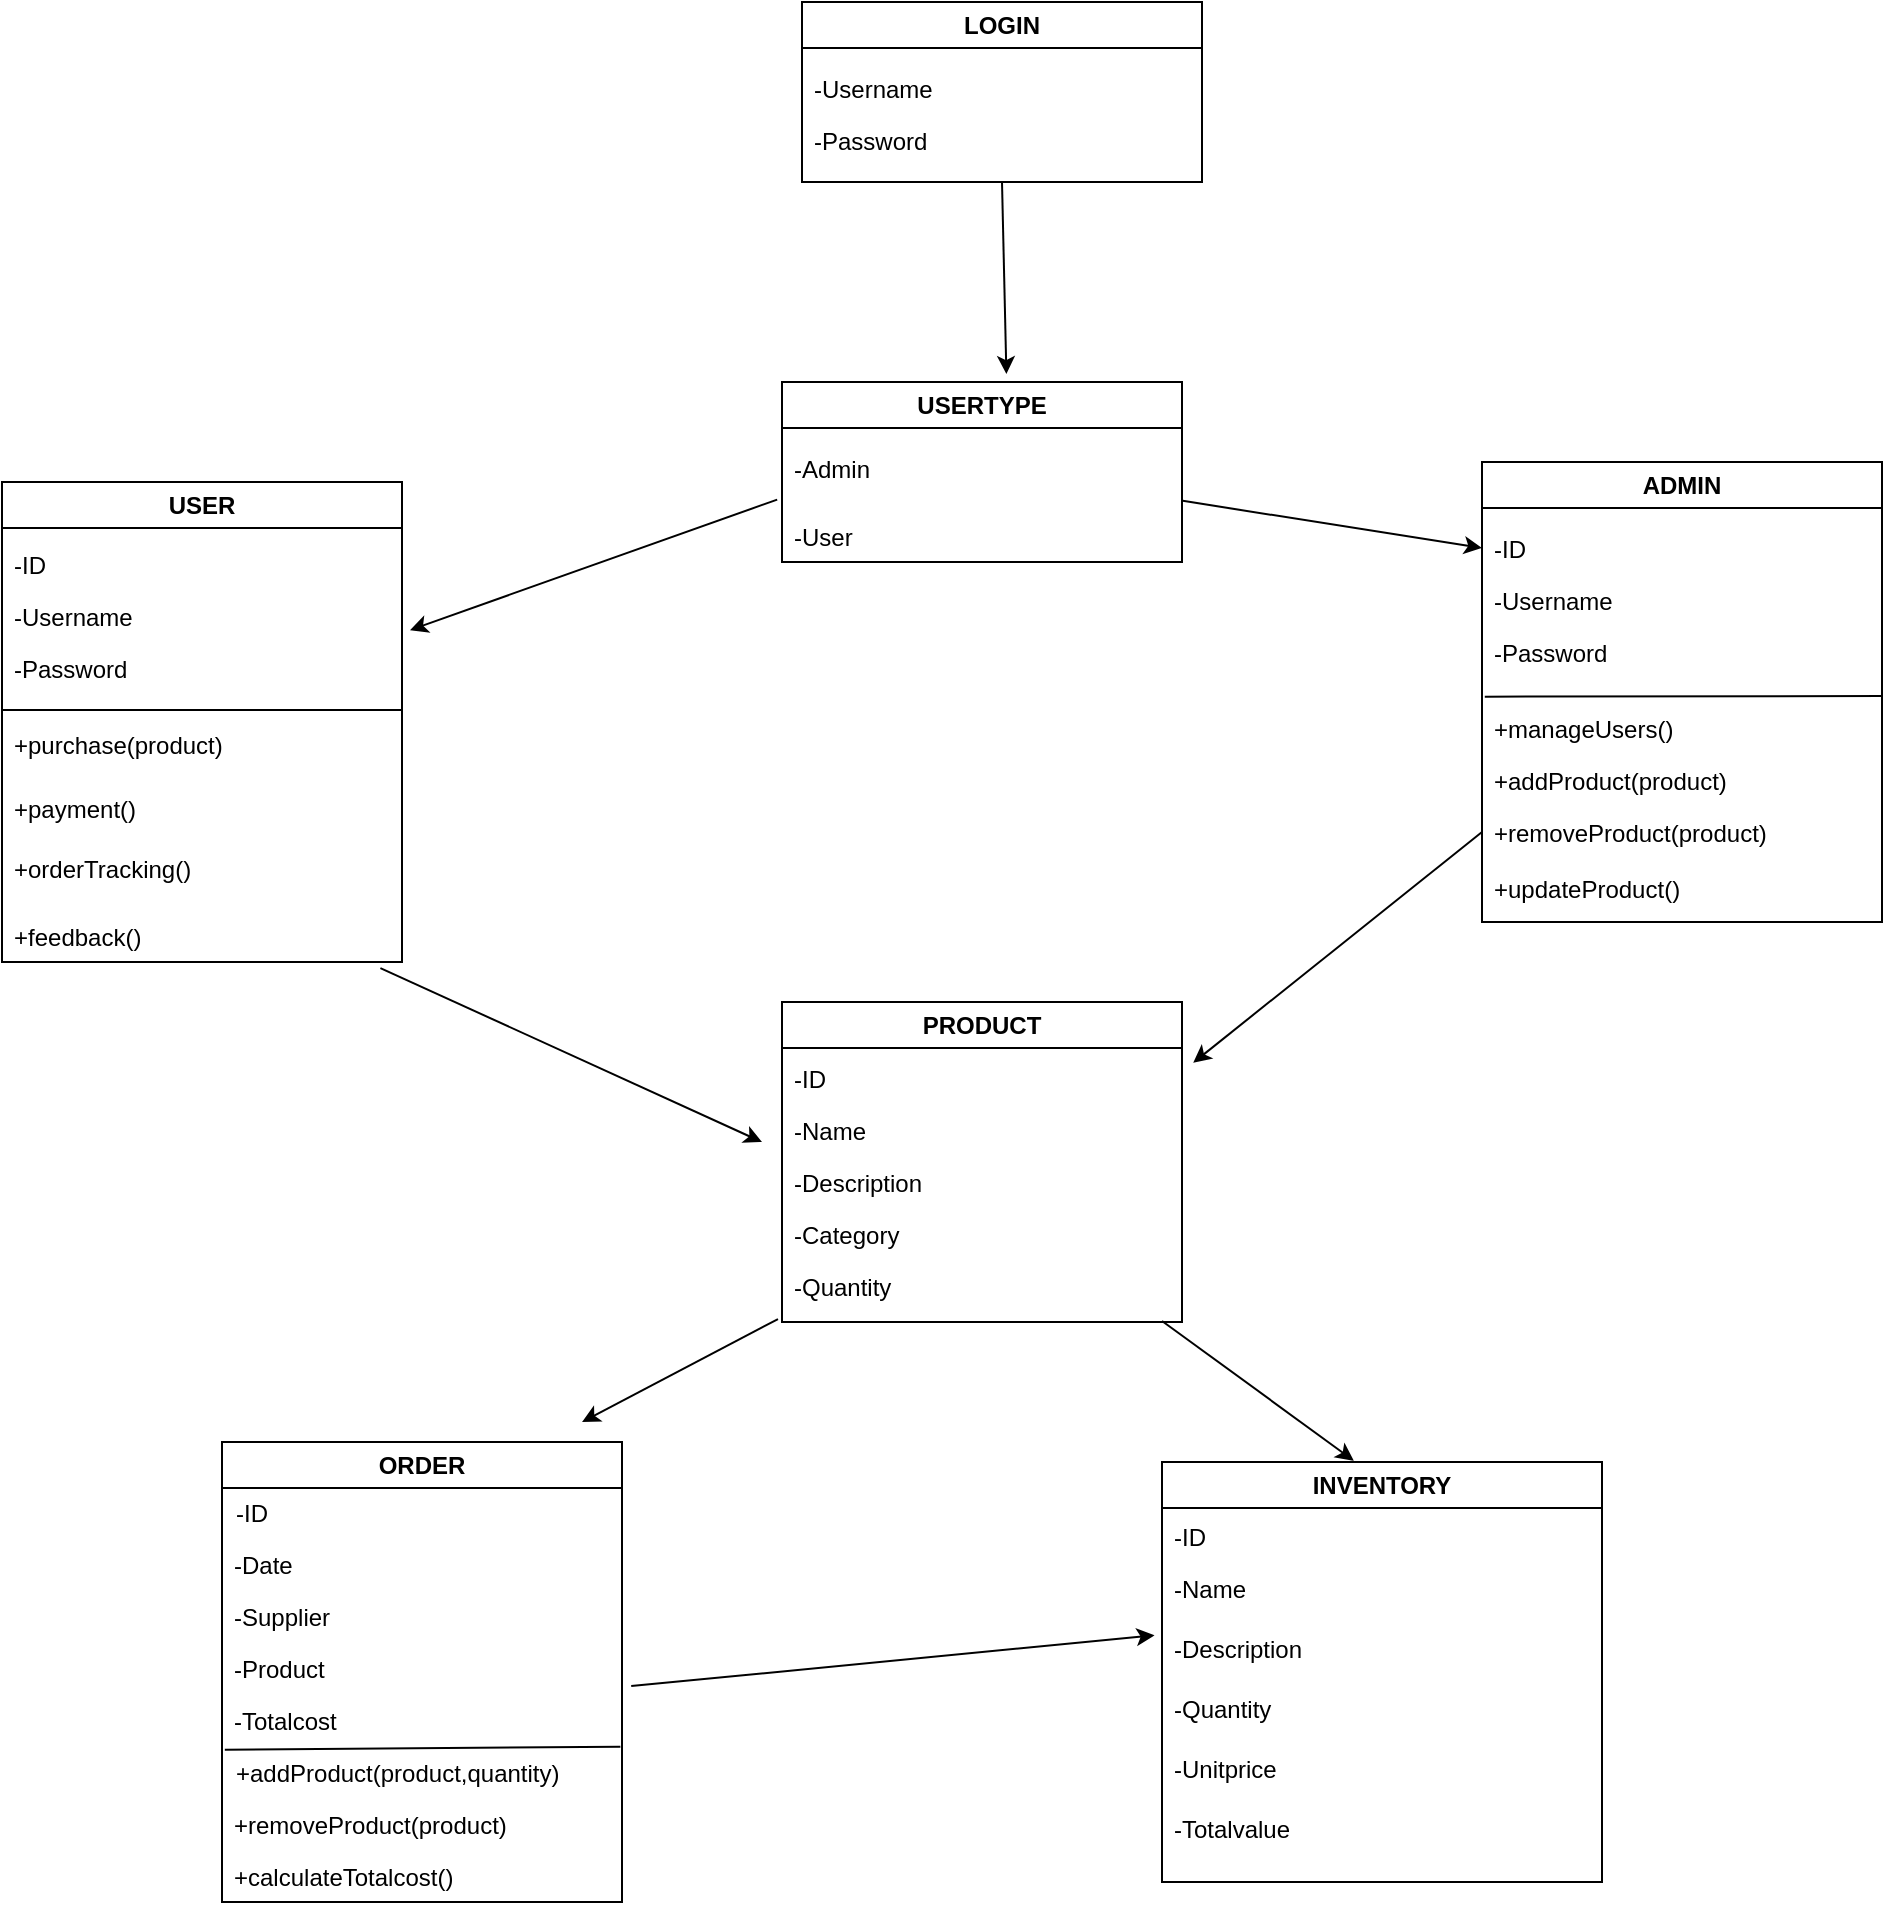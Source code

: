 <mxfile version="24.7.4">
  <diagram id="C5RBs43oDa-KdzZeNtuy" name="Page-1">
    <mxGraphModel dx="2150" dy="928" grid="1" gridSize="10" guides="1" tooltips="1" connect="1" arrows="1" fold="1" page="1" pageScale="1" pageWidth="827" pageHeight="1169" math="0" shadow="0">
      <root>
        <mxCell id="WIyWlLk6GJQsqaUBKTNV-0" />
        <mxCell id="WIyWlLk6GJQsqaUBKTNV-1" parent="WIyWlLk6GJQsqaUBKTNV-0" />
        <mxCell id="9WFkH6aLgxRAO_pJDuN7-1" value="ORDER" style="swimlane;whiteSpace=wrap;html=1;" parent="WIyWlLk6GJQsqaUBKTNV-1" vertex="1">
          <mxGeometry x="380" y="750" width="200" height="230" as="geometry" />
        </mxCell>
        <mxCell id="9WFkH6aLgxRAO_pJDuN7-4" value="-ID" style="text;align=left;verticalAlign=top;spacingLeft=4;spacingRight=4;overflow=hidden;rotatable=0;points=[[0,0.5],[1,0.5]];portConstraint=eastwest;" parent="9WFkH6aLgxRAO_pJDuN7-1" vertex="1">
          <mxGeometry x="1" y="22" width="200" height="26" as="geometry" />
        </mxCell>
        <mxCell id="zkfFHV4jXpPFQw0GAbJ--21" value="-Date" style="text;align=left;verticalAlign=top;spacingLeft=4;spacingRight=4;overflow=hidden;rotatable=0;points=[[0,0.5],[1,0.5]];portConstraint=eastwest;rounded=0;shadow=0;html=0;" parent="9WFkH6aLgxRAO_pJDuN7-1" vertex="1">
          <mxGeometry y="48" width="200" height="26" as="geometry" />
        </mxCell>
        <mxCell id="zkfFHV4jXpPFQw0GAbJ--22" value="-Supplier" style="text;align=left;verticalAlign=top;spacingLeft=4;spacingRight=4;overflow=hidden;rotatable=0;points=[[0,0.5],[1,0.5]];portConstraint=eastwest;rounded=0;shadow=0;html=0;" parent="9WFkH6aLgxRAO_pJDuN7-1" vertex="1">
          <mxGeometry y="74" width="200" height="26" as="geometry" />
        </mxCell>
        <mxCell id="zkfFHV4jXpPFQw0GAbJ--25" value="-Product" style="text;align=left;verticalAlign=top;spacingLeft=4;spacingRight=4;overflow=hidden;rotatable=0;points=[[0,0.5],[1,0.5]];portConstraint=eastwest;" parent="9WFkH6aLgxRAO_pJDuN7-1" vertex="1">
          <mxGeometry y="100" width="200" height="26" as="geometry" />
        </mxCell>
        <mxCell id="zkfFHV4jXpPFQw0GAbJ--24" value="-Totalcost" style="text;align=left;verticalAlign=top;spacingLeft=4;spacingRight=4;overflow=hidden;rotatable=0;points=[[0,0.5],[1,0.5]];portConstraint=eastwest;" parent="9WFkH6aLgxRAO_pJDuN7-1" vertex="1">
          <mxGeometry y="126" width="200" height="26" as="geometry" />
        </mxCell>
        <mxCell id="9WFkH6aLgxRAO_pJDuN7-6" value="" style="endArrow=none;html=1;rounded=0;entryX=0.996;entryY=1.014;entryDx=0;entryDy=0;entryPerimeter=0;exitX=0.007;exitY=1.07;exitDx=0;exitDy=0;exitPerimeter=0;" parent="9WFkH6aLgxRAO_pJDuN7-1" source="zkfFHV4jXpPFQw0GAbJ--24" target="zkfFHV4jXpPFQw0GAbJ--24" edge="1">
          <mxGeometry width="50" height="50" relative="1" as="geometry">
            <mxPoint x="-320" y="200" as="sourcePoint" />
            <mxPoint x="-270" y="150" as="targetPoint" />
          </mxGeometry>
        </mxCell>
        <mxCell id="zkfFHV4jXpPFQw0GAbJ--20" value="+addProduct(product,quantity)" style="text;align=left;verticalAlign=top;spacingLeft=4;spacingRight=4;overflow=hidden;rotatable=0;points=[[0,0.5],[1,0.5]];portConstraint=eastwest;rounded=0;shadow=0;html=0;" parent="9WFkH6aLgxRAO_pJDuN7-1" vertex="1">
          <mxGeometry x="1" y="152" width="200" height="26" as="geometry" />
        </mxCell>
        <mxCell id="zkfFHV4jXpPFQw0GAbJ--19" value="+removeProduct(product)" style="text;align=left;verticalAlign=top;spacingLeft=4;spacingRight=4;overflow=hidden;rotatable=0;points=[[0,0.5],[1,0.5]];portConstraint=eastwest;rounded=0;shadow=0;html=0;" parent="9WFkH6aLgxRAO_pJDuN7-1" vertex="1">
          <mxGeometry y="178" width="200" height="26" as="geometry" />
        </mxCell>
        <mxCell id="zkfFHV4jXpPFQw0GAbJ--18" value="+calculateTotalcost()" style="text;align=left;verticalAlign=top;spacingLeft=4;spacingRight=4;overflow=hidden;rotatable=0;points=[[0,0.5],[1,0.5]];portConstraint=eastwest;" parent="9WFkH6aLgxRAO_pJDuN7-1" vertex="1">
          <mxGeometry y="204" width="200" height="26" as="geometry" />
        </mxCell>
        <mxCell id="9WFkH6aLgxRAO_pJDuN7-13" value="USER" style="swimlane;whiteSpace=wrap;html=1;" parent="WIyWlLk6GJQsqaUBKTNV-1" vertex="1">
          <mxGeometry x="270" y="270" width="200" height="240" as="geometry" />
        </mxCell>
        <mxCell id="9WFkH6aLgxRAO_pJDuN7-12" value="-Username" style="text;align=left;verticalAlign=top;spacingLeft=4;spacingRight=4;overflow=hidden;rotatable=0;points=[[0,0.5],[1,0.5]];portConstraint=eastwest;" parent="9WFkH6aLgxRAO_pJDuN7-13" vertex="1">
          <mxGeometry y="54" width="200" height="26" as="geometry" />
        </mxCell>
        <mxCell id="9WFkH6aLgxRAO_pJDuN7-14" value="-Password" style="text;align=left;verticalAlign=top;spacingLeft=4;spacingRight=4;overflow=hidden;rotatable=0;points=[[0,0.5],[1,0.5]];portConstraint=eastwest;" parent="9WFkH6aLgxRAO_pJDuN7-13" vertex="1">
          <mxGeometry y="80" width="200" height="26" as="geometry" />
        </mxCell>
        <mxCell id="zkfFHV4jXpPFQw0GAbJ--4" value="" style="line;html=1;strokeWidth=1;align=left;verticalAlign=middle;spacingTop=-1;spacingLeft=3;spacingRight=3;rotatable=0;labelPosition=right;points=[];portConstraint=eastwest;" parent="9WFkH6aLgxRAO_pJDuN7-13" vertex="1">
          <mxGeometry y="110" width="200" height="8" as="geometry" />
        </mxCell>
        <mxCell id="5utI4okHwp6a3SkT6icg-10" value="+purchase(product)" style="text;align=left;verticalAlign=top;spacingLeft=4;spacingRight=4;overflow=hidden;rotatable=0;points=[[0,0.5],[1,0.5]];portConstraint=eastwest;" vertex="1" parent="9WFkH6aLgxRAO_pJDuN7-13">
          <mxGeometry y="118" width="200" height="26" as="geometry" />
        </mxCell>
        <mxCell id="5utI4okHwp6a3SkT6icg-11" value="+orderTracking()" style="text;align=left;verticalAlign=top;spacingLeft=4;spacingRight=4;overflow=hidden;rotatable=0;points=[[0,0.5],[1,0.5]];portConstraint=eastwest;" vertex="1" parent="9WFkH6aLgxRAO_pJDuN7-13">
          <mxGeometry y="180" width="200" height="26" as="geometry" />
        </mxCell>
        <mxCell id="5utI4okHwp6a3SkT6icg-12" value="+payment()" style="text;align=left;verticalAlign=top;spacingLeft=4;spacingRight=4;overflow=hidden;rotatable=0;points=[[0,0.5],[1,0.5]];portConstraint=eastwest;" vertex="1" parent="9WFkH6aLgxRAO_pJDuN7-13">
          <mxGeometry y="150" width="200" height="26" as="geometry" />
        </mxCell>
        <mxCell id="5utI4okHwp6a3SkT6icg-15" value="-ID" style="text;align=left;verticalAlign=top;spacingLeft=4;spacingRight=4;overflow=hidden;rotatable=0;points=[[0,0.5],[1,0.5]];portConstraint=eastwest;" vertex="1" parent="9WFkH6aLgxRAO_pJDuN7-13">
          <mxGeometry y="28" width="200" height="26" as="geometry" />
        </mxCell>
        <mxCell id="5utI4okHwp6a3SkT6icg-16" value="+feedback()" style="text;align=left;verticalAlign=top;spacingLeft=4;spacingRight=4;overflow=hidden;rotatable=0;points=[[0,0.5],[1,0.5]];portConstraint=eastwest;" vertex="1" parent="9WFkH6aLgxRAO_pJDuN7-13">
          <mxGeometry y="214" width="200" height="26" as="geometry" />
        </mxCell>
        <mxCell id="9WFkH6aLgxRAO_pJDuN7-36" value="PRODUCT" style="swimlane;whiteSpace=wrap;html=1;" parent="WIyWlLk6GJQsqaUBKTNV-1" vertex="1">
          <mxGeometry x="660" y="530" width="200" height="160" as="geometry" />
        </mxCell>
        <mxCell id="zkfFHV4jXpPFQw0GAbJ--8" value="-ID" style="text;align=left;verticalAlign=top;spacingLeft=4;spacingRight=4;overflow=hidden;rotatable=0;points=[[0,0.5],[1,0.5]];portConstraint=eastwest;rounded=0;shadow=0;html=0;" parent="9WFkH6aLgxRAO_pJDuN7-36" vertex="1">
          <mxGeometry y="25" width="200" height="26" as="geometry" />
        </mxCell>
        <mxCell id="9WFkH6aLgxRAO_pJDuN7-37" value="-Name" style="text;align=left;verticalAlign=top;spacingLeft=4;spacingRight=4;overflow=hidden;rotatable=0;points=[[0,0.5],[1,0.5]];portConstraint=eastwest;rounded=0;shadow=0;html=0;" parent="9WFkH6aLgxRAO_pJDuN7-36" vertex="1">
          <mxGeometry y="51" width="200" height="26" as="geometry" />
        </mxCell>
        <mxCell id="9WFkH6aLgxRAO_pJDuN7-38" value="-Description" style="text;align=left;verticalAlign=top;spacingLeft=4;spacingRight=4;overflow=hidden;rotatable=0;points=[[0,0.5],[1,0.5]];portConstraint=eastwest;rounded=0;shadow=0;html=0;" parent="9WFkH6aLgxRAO_pJDuN7-36" vertex="1">
          <mxGeometry y="77" width="200" height="26" as="geometry" />
        </mxCell>
        <mxCell id="9WFkH6aLgxRAO_pJDuN7-39" value="-Category" style="text;align=left;verticalAlign=top;spacingLeft=4;spacingRight=4;overflow=hidden;rotatable=0;points=[[0,0.5],[1,0.5]];portConstraint=eastwest;rounded=0;shadow=0;html=0;" parent="9WFkH6aLgxRAO_pJDuN7-36" vertex="1">
          <mxGeometry y="103" width="200" height="26" as="geometry" />
        </mxCell>
        <mxCell id="5utI4okHwp6a3SkT6icg-28" value="-Quantity" style="text;align=left;verticalAlign=top;spacingLeft=4;spacingRight=4;overflow=hidden;rotatable=0;points=[[0,0.5],[1,0.5]];portConstraint=eastwest;rounded=0;shadow=0;html=0;" vertex="1" parent="9WFkH6aLgxRAO_pJDuN7-36">
          <mxGeometry y="129" width="200" height="26" as="geometry" />
        </mxCell>
        <mxCell id="9WFkH6aLgxRAO_pJDuN7-41" value="ADMIN" style="swimlane;whiteSpace=wrap;html=1;" parent="WIyWlLk6GJQsqaUBKTNV-1" vertex="1">
          <mxGeometry x="1010" y="260" width="200" height="230" as="geometry" />
        </mxCell>
        <mxCell id="9WFkH6aLgxRAO_pJDuN7-43" value="-Username" style="text;align=left;verticalAlign=top;spacingLeft=4;spacingRight=4;overflow=hidden;rotatable=0;points=[[0,0.5],[1,0.5]];portConstraint=eastwest;" parent="9WFkH6aLgxRAO_pJDuN7-41" vertex="1">
          <mxGeometry y="56" width="200" height="26" as="geometry" />
        </mxCell>
        <mxCell id="9WFkH6aLgxRAO_pJDuN7-44" value="-Password" style="text;align=left;verticalAlign=top;spacingLeft=4;spacingRight=4;overflow=hidden;rotatable=0;points=[[0,0.5],[1,0.5]];portConstraint=eastwest;" parent="9WFkH6aLgxRAO_pJDuN7-41" vertex="1">
          <mxGeometry y="82" width="200" height="26" as="geometry" />
        </mxCell>
        <mxCell id="9WFkH6aLgxRAO_pJDuN7-55" value="+manageUsers()" style="text;align=left;verticalAlign=top;spacingLeft=4;spacingRight=4;overflow=hidden;rotatable=0;points=[[0,0.5],[1,0.5]];portConstraint=eastwest;" parent="9WFkH6aLgxRAO_pJDuN7-41" vertex="1">
          <mxGeometry y="120" width="200" height="26" as="geometry" />
        </mxCell>
        <mxCell id="9WFkH6aLgxRAO_pJDuN7-57" value="+addProduct(product)" style="text;align=left;verticalAlign=top;spacingLeft=4;spacingRight=4;overflow=hidden;rotatable=0;points=[[0,0.5],[1,0.5]];portConstraint=eastwest;" parent="9WFkH6aLgxRAO_pJDuN7-41" vertex="1">
          <mxGeometry y="146" width="200" height="26" as="geometry" />
        </mxCell>
        <mxCell id="9WFkH6aLgxRAO_pJDuN7-56" value="+removeProduct(product)" style="text;align=left;verticalAlign=top;spacingLeft=4;spacingRight=4;overflow=hidden;rotatable=0;points=[[0,0.5],[1,0.5]];portConstraint=eastwest;" parent="9WFkH6aLgxRAO_pJDuN7-41" vertex="1">
          <mxGeometry y="172" width="200" height="26" as="geometry" />
        </mxCell>
        <mxCell id="5utI4okHwp6a3SkT6icg-13" value="-ID" style="text;align=left;verticalAlign=top;spacingLeft=4;spacingRight=4;overflow=hidden;rotatable=0;points=[[0,0.5],[1,0.5]];portConstraint=eastwest;" vertex="1" parent="9WFkH6aLgxRAO_pJDuN7-41">
          <mxGeometry y="30" width="200" height="26" as="geometry" />
        </mxCell>
        <mxCell id="5utI4okHwp6a3SkT6icg-18" value="" style="endArrow=none;html=1;rounded=0;exitX=0.007;exitY=1.359;exitDx=0;exitDy=0;exitPerimeter=0;" edge="1" parent="9WFkH6aLgxRAO_pJDuN7-41" source="9WFkH6aLgxRAO_pJDuN7-44">
          <mxGeometry width="50" height="50" relative="1" as="geometry">
            <mxPoint x="150" y="158" as="sourcePoint" />
            <mxPoint x="200" y="117" as="targetPoint" />
          </mxGeometry>
        </mxCell>
        <mxCell id="5utI4okHwp6a3SkT6icg-27" value="+updateProduct()" style="text;align=left;verticalAlign=top;spacingLeft=4;spacingRight=4;overflow=hidden;rotatable=0;points=[[0,0.5],[1,0.5]];portConstraint=eastwest;" vertex="1" parent="9WFkH6aLgxRAO_pJDuN7-41">
          <mxGeometry y="200" width="200" height="26" as="geometry" />
        </mxCell>
        <mxCell id="9WFkH6aLgxRAO_pJDuN7-63" value="INVENTORY" style="swimlane;whiteSpace=wrap;html=1;" parent="WIyWlLk6GJQsqaUBKTNV-1" vertex="1">
          <mxGeometry x="850" y="760" width="220" height="210" as="geometry" />
        </mxCell>
        <mxCell id="9WFkH6aLgxRAO_pJDuN7-9" value="-ID" style="text;align=left;verticalAlign=top;spacingLeft=4;spacingRight=4;overflow=hidden;rotatable=0;points=[[0,0.5],[1,0.5]];portConstraint=eastwest;" parent="9WFkH6aLgxRAO_pJDuN7-63" vertex="1">
          <mxGeometry y="24" width="220" height="26" as="geometry" />
        </mxCell>
        <mxCell id="9WFkH6aLgxRAO_pJDuN7-64" value="-Name" style="text;align=left;verticalAlign=top;spacingLeft=4;spacingRight=4;overflow=hidden;rotatable=0;points=[[0,0.5],[1,0.5]];portConstraint=eastwest;" parent="9WFkH6aLgxRAO_pJDuN7-63" vertex="1">
          <mxGeometry y="50" width="220" height="30" as="geometry" />
        </mxCell>
        <mxCell id="9WFkH6aLgxRAO_pJDuN7-66" value="-Description" style="text;align=left;verticalAlign=top;spacingLeft=4;spacingRight=4;overflow=hidden;rotatable=0;points=[[0,0.5],[1,0.5]];portConstraint=eastwest;" parent="9WFkH6aLgxRAO_pJDuN7-63" vertex="1">
          <mxGeometry y="80" width="220" height="30" as="geometry" />
        </mxCell>
        <mxCell id="9WFkH6aLgxRAO_pJDuN7-67" value="-Quantity" style="text;align=left;verticalAlign=top;spacingLeft=4;spacingRight=4;overflow=hidden;rotatable=0;points=[[0,0.5],[1,0.5]];portConstraint=eastwest;" parent="9WFkH6aLgxRAO_pJDuN7-63" vertex="1">
          <mxGeometry y="110" width="220" height="30" as="geometry" />
        </mxCell>
        <mxCell id="9WFkH6aLgxRAO_pJDuN7-68" value="-Unitprice" style="text;align=left;verticalAlign=top;spacingLeft=4;spacingRight=4;overflow=hidden;rotatable=0;points=[[0,0.5],[1,0.5]];portConstraint=eastwest;" parent="9WFkH6aLgxRAO_pJDuN7-63" vertex="1">
          <mxGeometry y="140" width="220" height="30" as="geometry" />
        </mxCell>
        <mxCell id="9WFkH6aLgxRAO_pJDuN7-69" value="-Totalvalue" style="text;align=left;verticalAlign=top;spacingLeft=4;spacingRight=4;overflow=hidden;rotatable=0;points=[[0,0.5],[1,0.5]];portConstraint=eastwest;" parent="9WFkH6aLgxRAO_pJDuN7-63" vertex="1">
          <mxGeometry y="170" width="220" height="30" as="geometry" />
        </mxCell>
        <mxCell id="5utI4okHwp6a3SkT6icg-3" value="LOGIN" style="swimlane;whiteSpace=wrap;html=1;" vertex="1" parent="WIyWlLk6GJQsqaUBKTNV-1">
          <mxGeometry x="670" y="30" width="200" height="90" as="geometry" />
        </mxCell>
        <mxCell id="5utI4okHwp6a3SkT6icg-4" value="-Username" style="text;align=left;verticalAlign=top;spacingLeft=4;spacingRight=4;overflow=hidden;rotatable=0;points=[[0,0.5],[1,0.5]];portConstraint=eastwest;" vertex="1" parent="5utI4okHwp6a3SkT6icg-3">
          <mxGeometry y="30" width="200" height="26" as="geometry" />
        </mxCell>
        <mxCell id="5utI4okHwp6a3SkT6icg-5" value="-Password" style="text;align=left;verticalAlign=top;spacingLeft=4;spacingRight=4;overflow=hidden;rotatable=0;points=[[0,0.5],[1,0.5]];portConstraint=eastwest;" vertex="1" parent="5utI4okHwp6a3SkT6icg-3">
          <mxGeometry y="56" width="200" height="26" as="geometry" />
        </mxCell>
        <mxCell id="5utI4okHwp6a3SkT6icg-6" value="USERTYPE" style="swimlane;whiteSpace=wrap;html=1;" vertex="1" parent="WIyWlLk6GJQsqaUBKTNV-1">
          <mxGeometry x="660" y="220" width="200" height="90" as="geometry" />
        </mxCell>
        <mxCell id="5utI4okHwp6a3SkT6icg-7" value="-Admin" style="text;align=left;verticalAlign=top;spacingLeft=4;spacingRight=4;overflow=hidden;rotatable=0;points=[[0,0.5],[1,0.5]];portConstraint=eastwest;" vertex="1" parent="5utI4okHwp6a3SkT6icg-6">
          <mxGeometry y="30" width="200" height="26" as="geometry" />
        </mxCell>
        <mxCell id="5utI4okHwp6a3SkT6icg-8" value="-User" style="text;align=left;verticalAlign=top;spacingLeft=4;spacingRight=4;overflow=hidden;rotatable=0;points=[[0,0.5],[1,0.5]];portConstraint=eastwest;" vertex="1" parent="5utI4okHwp6a3SkT6icg-6">
          <mxGeometry y="64" width="200" height="26" as="geometry" />
        </mxCell>
        <mxCell id="5utI4okHwp6a3SkT6icg-29" value="" style="endArrow=classic;html=1;rounded=0;entryX=0.561;entryY=-0.044;entryDx=0;entryDy=0;entryPerimeter=0;" edge="1" parent="WIyWlLk6GJQsqaUBKTNV-1" target="5utI4okHwp6a3SkT6icg-6">
          <mxGeometry width="50" height="50" relative="1" as="geometry">
            <mxPoint x="770" y="120" as="sourcePoint" />
            <mxPoint x="1010" y="180" as="targetPoint" />
          </mxGeometry>
        </mxCell>
        <mxCell id="5utI4okHwp6a3SkT6icg-30" value="" style="endArrow=classic;html=1;rounded=0;exitX=1.002;exitY=1.132;exitDx=0;exitDy=0;exitPerimeter=0;entryX=0;entryY=0.5;entryDx=0;entryDy=0;" edge="1" parent="WIyWlLk6GJQsqaUBKTNV-1" source="5utI4okHwp6a3SkT6icg-7" target="5utI4okHwp6a3SkT6icg-13">
          <mxGeometry width="50" height="50" relative="1" as="geometry">
            <mxPoint x="800" y="410" as="sourcePoint" />
            <mxPoint x="850" y="360" as="targetPoint" />
          </mxGeometry>
        </mxCell>
        <mxCell id="5utI4okHwp6a3SkT6icg-31" value="" style="endArrow=classic;html=1;rounded=0;exitX=-0.012;exitY=1.108;exitDx=0;exitDy=0;exitPerimeter=0;entryX=1.02;entryY=0.772;entryDx=0;entryDy=0;entryPerimeter=0;" edge="1" parent="WIyWlLk6GJQsqaUBKTNV-1" source="5utI4okHwp6a3SkT6icg-7" target="9WFkH6aLgxRAO_pJDuN7-12">
          <mxGeometry width="50" height="50" relative="1" as="geometry">
            <mxPoint x="800" y="410" as="sourcePoint" />
            <mxPoint x="480" y="340" as="targetPoint" />
          </mxGeometry>
        </mxCell>
        <mxCell id="5utI4okHwp6a3SkT6icg-32" value="" style="endArrow=classic;html=1;rounded=0;exitX=0;exitY=0.5;exitDx=0;exitDy=0;entryX=1.028;entryY=0.208;entryDx=0;entryDy=0;entryPerimeter=0;" edge="1" parent="WIyWlLk6GJQsqaUBKTNV-1" source="9WFkH6aLgxRAO_pJDuN7-56" target="zkfFHV4jXpPFQw0GAbJ--8">
          <mxGeometry width="50" height="50" relative="1" as="geometry">
            <mxPoint x="800" y="510" as="sourcePoint" />
            <mxPoint x="850" y="460" as="targetPoint" />
          </mxGeometry>
        </mxCell>
        <mxCell id="5utI4okHwp6a3SkT6icg-33" value="" style="endArrow=classic;html=1;rounded=0;exitX=0.946;exitY=1.117;exitDx=0;exitDy=0;exitPerimeter=0;" edge="1" parent="WIyWlLk6GJQsqaUBKTNV-1" source="5utI4okHwp6a3SkT6icg-16">
          <mxGeometry width="50" height="50" relative="1" as="geometry">
            <mxPoint x="800" y="510" as="sourcePoint" />
            <mxPoint x="650" y="600" as="targetPoint" />
          </mxGeometry>
        </mxCell>
        <mxCell id="5utI4okHwp6a3SkT6icg-34" value="" style="endArrow=classic;html=1;rounded=0;exitX=0.95;exitY=1.172;exitDx=0;exitDy=0;exitPerimeter=0;entryX=0.436;entryY=-0.003;entryDx=0;entryDy=0;entryPerimeter=0;" edge="1" parent="WIyWlLk6GJQsqaUBKTNV-1" source="5utI4okHwp6a3SkT6icg-28" target="9WFkH6aLgxRAO_pJDuN7-63">
          <mxGeometry width="50" height="50" relative="1" as="geometry">
            <mxPoint x="920" y="770" as="sourcePoint" />
            <mxPoint x="970" y="720" as="targetPoint" />
          </mxGeometry>
        </mxCell>
        <mxCell id="5utI4okHwp6a3SkT6icg-35" value="" style="endArrow=classic;html=1;rounded=0;exitX=1.023;exitY=-0.152;exitDx=0;exitDy=0;exitPerimeter=0;entryX=-0.017;entryY=0.222;entryDx=0;entryDy=0;entryPerimeter=0;" edge="1" parent="WIyWlLk6GJQsqaUBKTNV-1" source="zkfFHV4jXpPFQw0GAbJ--24" target="9WFkH6aLgxRAO_pJDuN7-66">
          <mxGeometry width="50" height="50" relative="1" as="geometry">
            <mxPoint x="920" y="770" as="sourcePoint" />
            <mxPoint x="970" y="720" as="targetPoint" />
          </mxGeometry>
        </mxCell>
        <mxCell id="5utI4okHwp6a3SkT6icg-36" value="" style="endArrow=classic;html=1;rounded=0;exitX=-0.01;exitY=1.136;exitDx=0;exitDy=0;exitPerimeter=0;" edge="1" parent="WIyWlLk6GJQsqaUBKTNV-1" source="5utI4okHwp6a3SkT6icg-28">
          <mxGeometry width="50" height="50" relative="1" as="geometry">
            <mxPoint x="920" y="770" as="sourcePoint" />
            <mxPoint x="560" y="740" as="targetPoint" />
          </mxGeometry>
        </mxCell>
      </root>
    </mxGraphModel>
  </diagram>
</mxfile>
